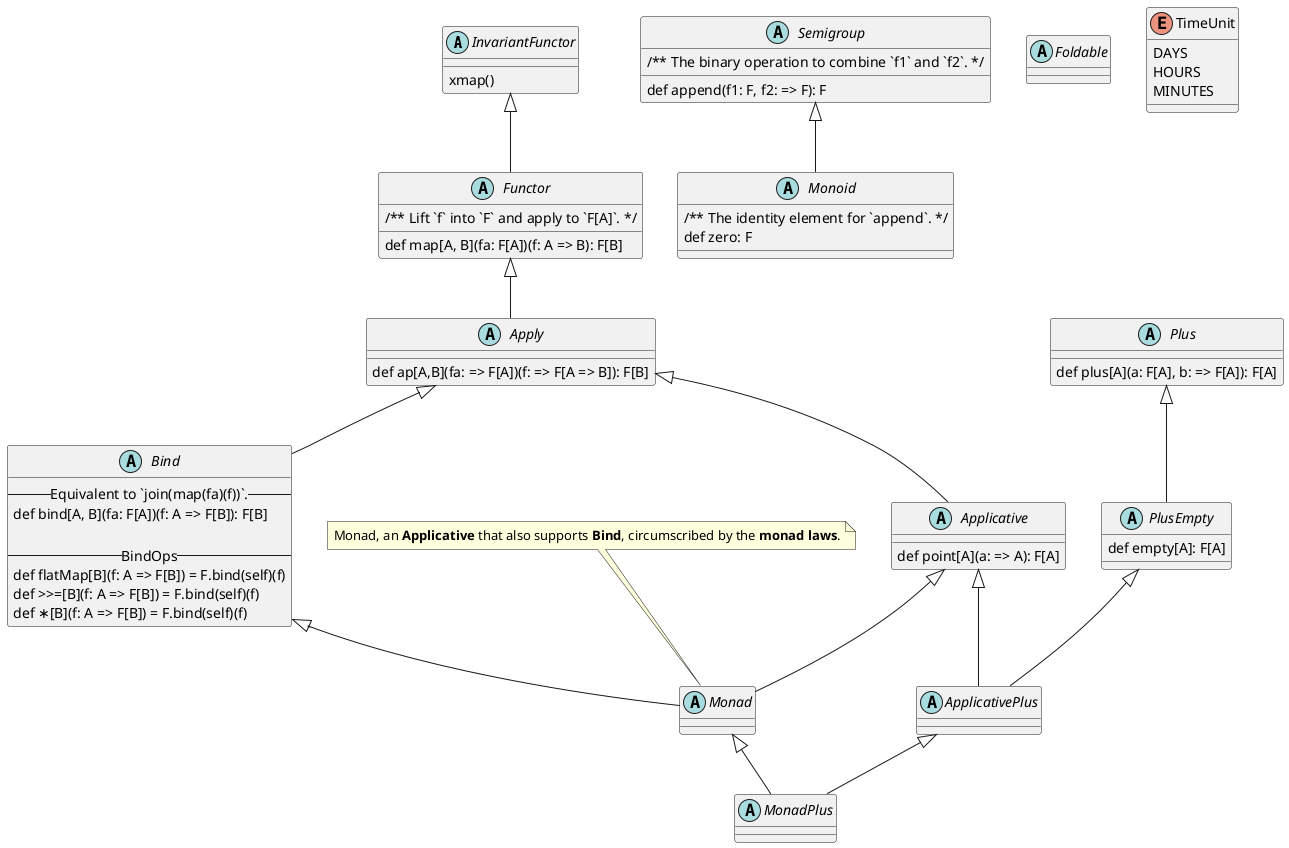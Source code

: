 @startuml

abstract class InvariantFunctor {
    xmap()
}
abstract class Functor {
  /** Lift `f` into `F` and apply to `F[A]`. */
  def map[A, B](fa: F[A])(f: A => B): F[B]
}

abstract class Apply {
  def ap[A,B](fa: => F[A])(f: => F[A => B]): F[B]
}
abstract class Applicative {
  def point[A](a: => A): F[A]
}


abstract class Semigroup {
  /** The binary operation to combine `f1` and `f2`. */
  def append(f1: F, f2: => F): F
}
abstract class Monoid {
 /** The identity element for `append`. */
  def zero: F
}

Semigroup <|-- Monoid


abstract class Monad {

}

note "Monad, an <b>Applicative</b> that also supports <b>Bind</b>, circumscribed by the <b>monad laws</b>." as NM
NM..Monad


abstract class MonadPlus {

}

abstract class ApplicativePlus {

}

abstract class PlusEmpty {
  def empty[A]: F[A]
}

abstract class Plus {
  def plus[A](a: F[A], b: => F[A]): F[A]
}


'Monad[F[_]] <|-- MonadPlus
Monad <|-- MonadPlus
ApplicativePlus <|-- MonadPlus
Applicative <|-- ApplicativePlus
PlusEmpty <|-- ApplicativePlus
Plus <|-- PlusEmpty

abstract class Foldable


abstract class Bind {
 -- Equivalent to `join(map(fa)(f))`. --
  def bind[A, B](fa: F[A])(f: A => F[B]): F[B]

 -- BindOps --
   def flatMap[B](f: A => F[B]) = F.bind(self)(f)
   def >>=[B](f: A => F[B]) = F.bind(self)(f)
   def ∗[B](f: A => F[B]) = F.bind(self)(f)
}

Applicative <|-- Monad
Bind <|-- Monad
Apply <|-- Bind


InvariantFunctor <|-- Functor
Functor <|-- Apply
Apply <|-- Applicative


enum TimeUnit {
DAYS
HOURS
MINUTES
}

@enduml

